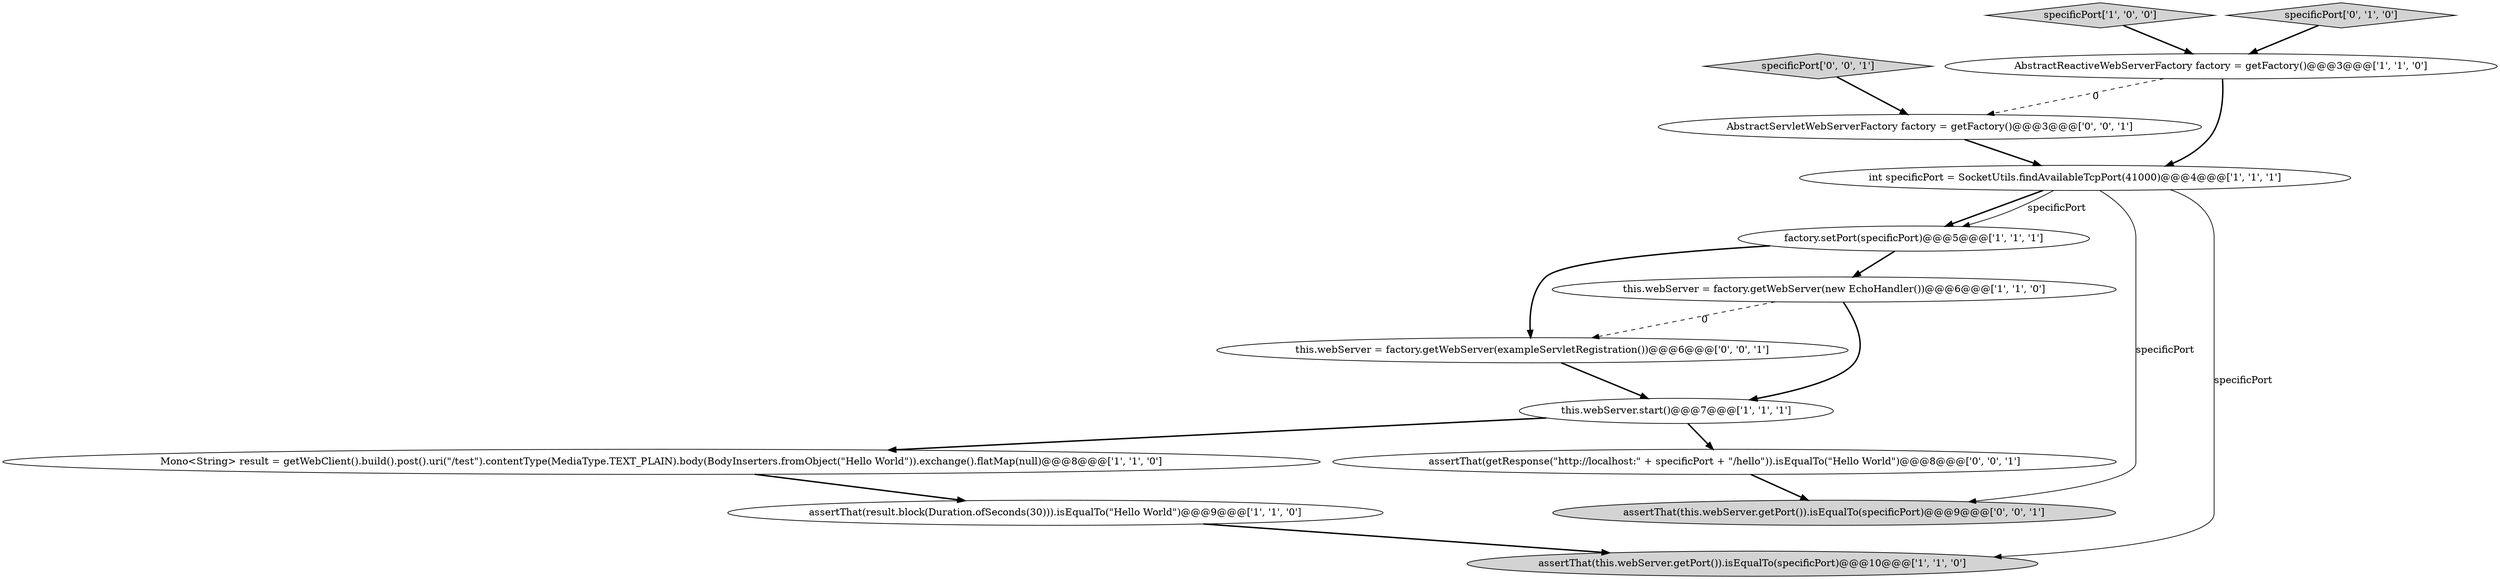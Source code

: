 digraph {
1 [style = filled, label = "factory.setPort(specificPort)@@@5@@@['1', '1', '1']", fillcolor = white, shape = ellipse image = "AAA0AAABBB1BBB"];
12 [style = filled, label = "specificPort['0', '0', '1']", fillcolor = lightgray, shape = diamond image = "AAA0AAABBB3BBB"];
13 [style = filled, label = "assertThat(this.webServer.getPort()).isEqualTo(specificPort)@@@9@@@['0', '0', '1']", fillcolor = lightgray, shape = ellipse image = "AAA0AAABBB3BBB"];
11 [style = filled, label = "this.webServer = factory.getWebServer(exampleServletRegistration())@@@6@@@['0', '0', '1']", fillcolor = white, shape = ellipse image = "AAA0AAABBB3BBB"];
7 [style = filled, label = "AbstractReactiveWebServerFactory factory = getFactory()@@@3@@@['1', '1', '0']", fillcolor = white, shape = ellipse image = "AAA0AAABBB1BBB"];
3 [style = filled, label = "assertThat(result.block(Duration.ofSeconds(30))).isEqualTo(\"Hello World\")@@@9@@@['1', '1', '0']", fillcolor = white, shape = ellipse image = "AAA0AAABBB1BBB"];
4 [style = filled, label = "int specificPort = SocketUtils.findAvailableTcpPort(41000)@@@4@@@['1', '1', '1']", fillcolor = white, shape = ellipse image = "AAA0AAABBB1BBB"];
14 [style = filled, label = "AbstractServletWebServerFactory factory = getFactory()@@@3@@@['0', '0', '1']", fillcolor = white, shape = ellipse image = "AAA0AAABBB3BBB"];
0 [style = filled, label = "assertThat(this.webServer.getPort()).isEqualTo(specificPort)@@@10@@@['1', '1', '0']", fillcolor = lightgray, shape = ellipse image = "AAA0AAABBB1BBB"];
6 [style = filled, label = "specificPort['1', '0', '0']", fillcolor = lightgray, shape = diamond image = "AAA0AAABBB1BBB"];
5 [style = filled, label = "this.webServer.start()@@@7@@@['1', '1', '1']", fillcolor = white, shape = ellipse image = "AAA0AAABBB1BBB"];
9 [style = filled, label = "specificPort['0', '1', '0']", fillcolor = lightgray, shape = diamond image = "AAA0AAABBB2BBB"];
8 [style = filled, label = "Mono<String> result = getWebClient().build().post().uri(\"/test\").contentType(MediaType.TEXT_PLAIN).body(BodyInserters.fromObject(\"Hello World\")).exchange().flatMap(null)@@@8@@@['1', '1', '0']", fillcolor = white, shape = ellipse image = "AAA0AAABBB1BBB"];
2 [style = filled, label = "this.webServer = factory.getWebServer(new EchoHandler())@@@6@@@['1', '1', '0']", fillcolor = white, shape = ellipse image = "AAA0AAABBB1BBB"];
10 [style = filled, label = "assertThat(getResponse(\"http://localhost:\" + specificPort + \"/hello\")).isEqualTo(\"Hello World\")@@@8@@@['0', '0', '1']", fillcolor = white, shape = ellipse image = "AAA0AAABBB3BBB"];
5->10 [style = bold, label=""];
5->8 [style = bold, label=""];
11->5 [style = bold, label=""];
12->14 [style = bold, label=""];
1->2 [style = bold, label=""];
4->1 [style = bold, label=""];
14->4 [style = bold, label=""];
2->11 [style = dashed, label="0"];
7->4 [style = bold, label=""];
4->0 [style = solid, label="specificPort"];
6->7 [style = bold, label=""];
10->13 [style = bold, label=""];
9->7 [style = bold, label=""];
4->1 [style = solid, label="specificPort"];
7->14 [style = dashed, label="0"];
4->13 [style = solid, label="specificPort"];
3->0 [style = bold, label=""];
1->11 [style = bold, label=""];
2->5 [style = bold, label=""];
8->3 [style = bold, label=""];
}
